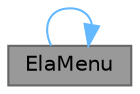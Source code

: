 digraph "ElaMenu"
{
 // LATEX_PDF_SIZE
  bgcolor="transparent";
  edge [fontname=Helvetica,fontsize=10,labelfontname=Helvetica,labelfontsize=10];
  node [fontname=Helvetica,fontsize=10,shape=box,height=0.2,width=0.4];
  rankdir="LR";
  Node1 [id="Node000001",label="ElaMenu",height=0.2,width=0.4,color="gray40", fillcolor="grey60", style="filled", fontcolor="black",tooltip="构造函数，初始化菜单"];
  Node1 -> Node1 [id="edge1_Node000001_Node000001",color="steelblue1",style="solid",tooltip=" "];
}

